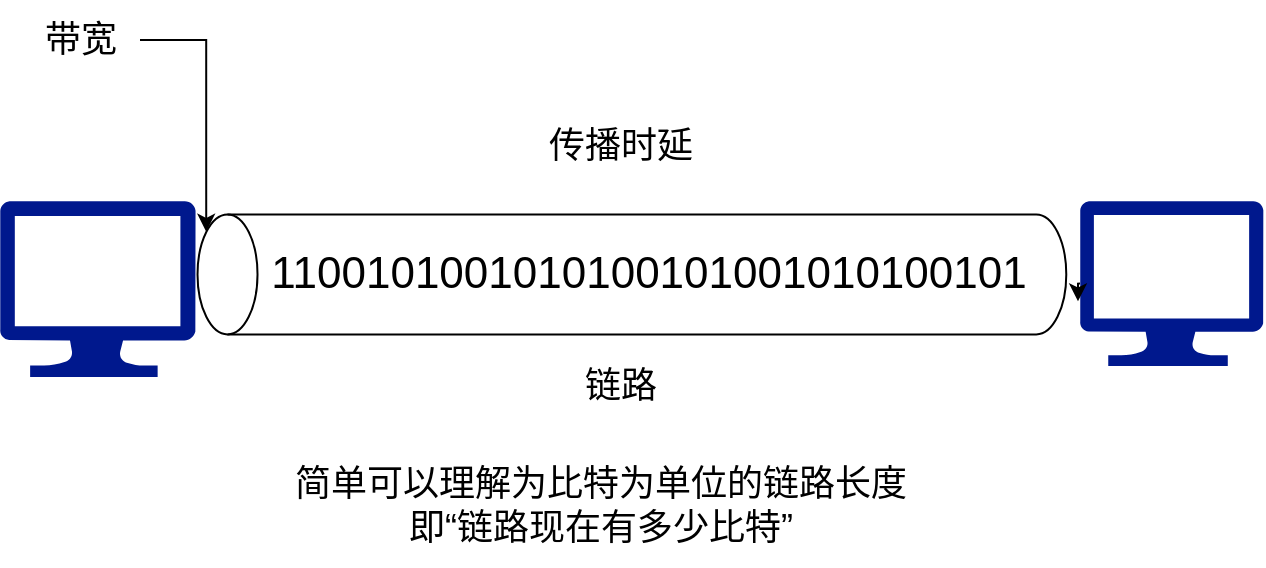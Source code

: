 <mxfile version="22.1.20" type="github">
  <diagram name="第 1 页" id="kFUNpnJsJCNE9oOxOa7u">
    <mxGraphModel dx="1413" dy="785" grid="1" gridSize="10" guides="1" tooltips="1" connect="1" arrows="1" fold="1" page="1" pageScale="1" pageWidth="827" pageHeight="1169" math="0" shadow="0">
      <root>
        <mxCell id="0" />
        <mxCell id="1" parent="0" />
        <mxCell id="tAgueu6iMBBw8iLNfOmM-1" value="" style="sketch=0;aspect=fixed;pointerEvents=1;shadow=0;dashed=0;html=1;strokeColor=none;labelPosition=center;verticalLabelPosition=bottom;verticalAlign=top;align=center;fillColor=#00188D;shape=mxgraph.azure.computer" vertex="1" parent="1">
          <mxGeometry x="90" y="240.52" width="97.77" height="87.99" as="geometry" />
        </mxCell>
        <mxCell id="tAgueu6iMBBw8iLNfOmM-2" value="" style="sketch=0;aspect=fixed;pointerEvents=1;shadow=0;dashed=0;html=1;strokeColor=none;labelPosition=center;verticalLabelPosition=bottom;verticalAlign=top;align=center;fillColor=#00188D;shape=mxgraph.azure.computer" vertex="1" parent="1">
          <mxGeometry x="630" y="240.52" width="91.66" height="82.49" as="geometry" />
        </mxCell>
        <mxCell id="tAgueu6iMBBw8iLNfOmM-3" value="" style="shape=cylinder3;whiteSpace=wrap;html=1;boundedLbl=1;backgroundOutline=1;size=15;rotation=-90;" vertex="1" parent="1">
          <mxGeometry x="375.95" y="60.0" width="60" height="434.38" as="geometry" />
        </mxCell>
        <mxCell id="tAgueu6iMBBw8iLNfOmM-4" style="edgeStyle=orthogonalEdgeStyle;rounded=0;orthogonalLoop=1;jettySize=auto;html=1;exitX=0;exitY=0.5;exitDx=0;exitDy=0;exitPerimeter=0;entryX=-0.011;entryY=0.608;entryDx=0;entryDy=0;entryPerimeter=0;" edge="1" parent="1" source="tAgueu6iMBBw8iLNfOmM-2" target="tAgueu6iMBBw8iLNfOmM-2">
          <mxGeometry relative="1" as="geometry" />
        </mxCell>
        <mxCell id="tAgueu6iMBBw8iLNfOmM-5" value="&lt;font style=&quot;font-size: 18px;&quot;&gt;带宽&lt;/font&gt;" style="text;html=1;align=center;verticalAlign=middle;resizable=0;points=[];autosize=1;strokeColor=none;fillColor=none;" vertex="1" parent="1">
          <mxGeometry x="100" y="140" width="60" height="40" as="geometry" />
        </mxCell>
        <mxCell id="tAgueu6iMBBw8iLNfOmM-6" style="edgeStyle=orthogonalEdgeStyle;rounded=0;orthogonalLoop=1;jettySize=auto;html=1;entryX=0.855;entryY=0;entryDx=0;entryDy=4.35;entryPerimeter=0;" edge="1" parent="1" source="tAgueu6iMBBw8iLNfOmM-5" target="tAgueu6iMBBw8iLNfOmM-3">
          <mxGeometry relative="1" as="geometry" />
        </mxCell>
        <mxCell id="tAgueu6iMBBw8iLNfOmM-7" value="&lt;font style=&quot;font-size: 22px;&quot;&gt;1100101001010100101001010100101&lt;/font&gt;" style="text;html=1;align=center;verticalAlign=middle;resizable=0;points=[];autosize=1;strokeColor=none;fillColor=none;" vertex="1" parent="1">
          <mxGeometry x="214" y="257.19" width="400" height="40" as="geometry" />
        </mxCell>
        <mxCell id="tAgueu6iMBBw8iLNfOmM-8" value="&lt;font style=&quot;font-size: 18px;&quot;&gt;传播时延&lt;/font&gt;" style="text;html=1;align=center;verticalAlign=middle;resizable=0;points=[];autosize=1;strokeColor=none;fillColor=none;" vertex="1" parent="1">
          <mxGeometry x="350" y="193" width="100" height="40" as="geometry" />
        </mxCell>
        <mxCell id="tAgueu6iMBBw8iLNfOmM-9" value="&lt;font style=&quot;font-size: 18px;&quot;&gt;链路&lt;/font&gt;" style="text;html=1;align=center;verticalAlign=middle;resizable=0;points=[];autosize=1;strokeColor=none;fillColor=none;" vertex="1" parent="1">
          <mxGeometry x="370" y="313" width="60" height="40" as="geometry" />
        </mxCell>
        <mxCell id="tAgueu6iMBBw8iLNfOmM-10" value="&lt;font style=&quot;font-size: 18px;&quot;&gt;简单可以理解为比特为单位的链路长度&lt;br&gt;即“链路现在有多少比特”&lt;/font&gt;" style="text;html=1;align=center;verticalAlign=middle;resizable=0;points=[];autosize=1;strokeColor=none;fillColor=none;" vertex="1" parent="1">
          <mxGeometry x="225" y="363" width="330" height="60" as="geometry" />
        </mxCell>
      </root>
    </mxGraphModel>
  </diagram>
</mxfile>
